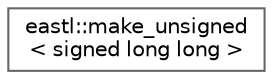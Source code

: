 digraph "类继承关系图"
{
 // LATEX_PDF_SIZE
  bgcolor="transparent";
  edge [fontname=Helvetica,fontsize=10,labelfontname=Helvetica,labelfontsize=10];
  node [fontname=Helvetica,fontsize=10,shape=box,height=0.2,width=0.4];
  rankdir="LR";
  Node0 [id="Node000000",label="eastl::make_unsigned\l\< signed long long \>",height=0.2,width=0.4,color="grey40", fillcolor="white", style="filled",URL="$structeastl_1_1make__unsigned_3_01signed_01long_01long_01_4.html",tooltip=" "];
}
